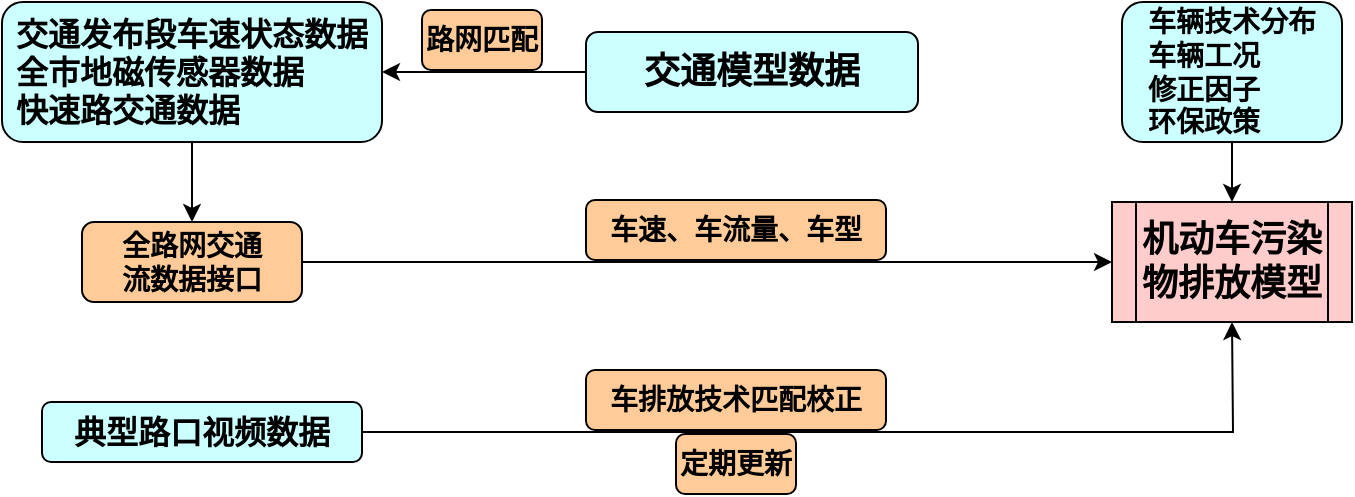 <mxfile version="13.10.4" type="github">
  <diagram id="GiYD4Pt1kG1XvoJve83T" name="Page-1">
    <mxGraphModel dx="868" dy="425" grid="1" gridSize="10" guides="1" tooltips="1" connect="1" arrows="1" fold="1" page="1" pageScale="1" pageWidth="1169" pageHeight="827" math="0" shadow="0">
      <root>
        <mxCell id="0" />
        <mxCell id="1" parent="0" />
        <mxCell id="oQAA3Q_G94C05eEo9cFc-1" style="edgeStyle=orthogonalEdgeStyle;rounded=0;orthogonalLoop=1;jettySize=auto;html=1;exitX=0.5;exitY=1;exitDx=0;exitDy=0;entryX=0.5;entryY=0;entryDx=0;entryDy=0;" parent="1" source="oQAA3Q_G94C05eEo9cFc-2" target="oQAA3Q_G94C05eEo9cFc-4" edge="1">
          <mxGeometry relative="1" as="geometry" />
        </mxCell>
        <mxCell id="oQAA3Q_G94C05eEo9cFc-2" value="&lt;div style=&quot;text-align: left&quot;&gt;&lt;span&gt;&lt;font style=&quot;font-size: 16px&quot;&gt;&lt;b&gt;交通发布段车速状态数据&lt;/b&gt;&lt;/font&gt;&lt;/span&gt;&lt;/div&gt;&lt;div style=&quot;text-align: left&quot;&gt;&lt;span&gt;&lt;font size=&quot;3&quot;&gt;&lt;b&gt;全市地磁传感器数据&lt;/b&gt;&lt;/font&gt;&lt;/span&gt;&lt;/div&gt;&lt;div style=&quot;text-align: left&quot;&gt;&lt;span&gt;&lt;font size=&quot;3&quot;&gt;&lt;b&gt;快速路交通数据&lt;/b&gt;&lt;/font&gt;&lt;/span&gt;&lt;/div&gt;" style="rounded=1;whiteSpace=wrap;html=1;fontSize=12;glass=0;strokeWidth=1;shadow=0;fillColor=#CCFFFF;" parent="1" vertex="1">
          <mxGeometry x="130" y="194" width="190" height="70" as="geometry" />
        </mxCell>
        <mxCell id="oQAA3Q_G94C05eEo9cFc-3" style="edgeStyle=orthogonalEdgeStyle;rounded=0;orthogonalLoop=1;jettySize=auto;html=1;exitX=1;exitY=0.5;exitDx=0;exitDy=0;" parent="1" source="oQAA3Q_G94C05eEo9cFc-4" edge="1">
          <mxGeometry relative="1" as="geometry">
            <mxPoint x="685" y="324" as="targetPoint" />
          </mxGeometry>
        </mxCell>
        <mxCell id="oQAA3Q_G94C05eEo9cFc-4" value="&lt;font style=&quot;font-size: 14px&quot;&gt;&lt;b&gt;全路网交通&lt;br&gt;流数据接口&lt;/b&gt;&lt;/font&gt;" style="rounded=1;whiteSpace=wrap;html=1;fillColor=#FFCC99;" parent="1" vertex="1">
          <mxGeometry x="170" y="304" width="110" height="40" as="geometry" />
        </mxCell>
        <mxCell id="oQAA3Q_G94C05eEo9cFc-5" style="edgeStyle=orthogonalEdgeStyle;rounded=0;orthogonalLoop=1;jettySize=auto;html=1;exitX=1;exitY=0.5;exitDx=0;exitDy=0;entryX=0.5;entryY=1;entryDx=0;entryDy=0;" parent="1" source="oQAA3Q_G94C05eEo9cFc-6" edge="1">
          <mxGeometry relative="1" as="geometry">
            <mxPoint x="745" y="354" as="targetPoint" />
          </mxGeometry>
        </mxCell>
        <mxCell id="oQAA3Q_G94C05eEo9cFc-6" value="&lt;font style=&quot;font-size: 16px&quot;&gt;&lt;b&gt;典型路口视频数据&lt;/b&gt;&lt;/font&gt;" style="rounded=1;whiteSpace=wrap;html=1;fontSize=16;fillColor=#CCFFFF;" parent="1" vertex="1">
          <mxGeometry x="150" y="394" width="160" height="30" as="geometry" />
        </mxCell>
        <mxCell id="oQAA3Q_G94C05eEo9cFc-7" style="edgeStyle=orthogonalEdgeStyle;rounded=0;orthogonalLoop=1;jettySize=auto;html=1;exitX=0;exitY=0.5;exitDx=0;exitDy=0;entryX=1;entryY=0.5;entryDx=0;entryDy=0;" parent="1" source="oQAA3Q_G94C05eEo9cFc-8" target="oQAA3Q_G94C05eEo9cFc-2" edge="1">
          <mxGeometry relative="1" as="geometry" />
        </mxCell>
        <mxCell id="oQAA3Q_G94C05eEo9cFc-8" value="&lt;div&gt;&lt;/div&gt;&lt;font style=&quot;font-size: 18px&quot;&gt;&lt;div&gt;&lt;/div&gt;&lt;b&gt;交通模型数据&lt;/b&gt;&lt;br&gt;&lt;/font&gt;" style="rounded=1;whiteSpace=wrap;html=1;align=center;fillColor=#CCFFFF;" parent="1" vertex="1">
          <mxGeometry x="422" y="209" width="166" height="40" as="geometry" />
        </mxCell>
        <mxCell id="oQAA3Q_G94C05eEo9cFc-9" value="&lt;font style=&quot;font-size: 14px&quot;&gt;&lt;b&gt;车速、车流量、车型&lt;/b&gt;&lt;/font&gt;" style="rounded=1;whiteSpace=wrap;html=1;fillColor=#FFCC99;" parent="1" vertex="1">
          <mxGeometry x="422" y="293" width="150" height="30" as="geometry" />
        </mxCell>
        <mxCell id="oQAA3Q_G94C05eEo9cFc-10" style="edgeStyle=orthogonalEdgeStyle;rounded=0;orthogonalLoop=1;jettySize=auto;html=1;exitX=0.5;exitY=1;exitDx=0;exitDy=0;entryX=0.5;entryY=0;entryDx=0;entryDy=0;" parent="1" source="oQAA3Q_G94C05eEo9cFc-11" edge="1">
          <mxGeometry relative="1" as="geometry">
            <mxPoint x="745" y="294" as="targetPoint" />
          </mxGeometry>
        </mxCell>
        <mxCell id="oQAA3Q_G94C05eEo9cFc-11" value="&lt;div style=&quot;text-align: left&quot;&gt;&lt;span style=&quot;font-size: 14px&quot;&gt;&lt;b&gt;车辆技术分布&lt;/b&gt;&lt;/span&gt;&lt;/div&gt;&lt;font style=&quot;font-size: 14px&quot;&gt;&lt;b&gt;&lt;div style=&quot;text-align: left&quot;&gt;&lt;span&gt;车辆工况&lt;/span&gt;&lt;/div&gt;&lt;div style=&quot;text-align: left&quot;&gt;&lt;span&gt;修正因子&lt;/span&gt;&lt;/div&gt;&lt;div style=&quot;text-align: left&quot;&gt;&lt;span&gt;环保政策&lt;/span&gt;&lt;/div&gt;&lt;/b&gt;&lt;/font&gt;" style="rounded=1;whiteSpace=wrap;html=1;fillColor=#CCFFFF;" parent="1" vertex="1">
          <mxGeometry x="690" y="194" width="110" height="70" as="geometry" />
        </mxCell>
        <mxCell id="oQAA3Q_G94C05eEo9cFc-12" value="&lt;font style=&quot;font-size: 14px&quot;&gt;&lt;b&gt;车排放技术匹配校正&lt;/b&gt;&lt;/font&gt;" style="rounded=1;whiteSpace=wrap;html=1;fillColor=#FFCC99;" parent="1" vertex="1">
          <mxGeometry x="422" y="378" width="150" height="30" as="geometry" />
        </mxCell>
        <mxCell id="oQAA3Q_G94C05eEo9cFc-13" value="&lt;font style=&quot;font-size: 14px&quot;&gt;&lt;b&gt;路网匹配&lt;/b&gt;&lt;/font&gt;" style="rounded=1;whiteSpace=wrap;html=1;fillColor=#FFCC99;" parent="1" vertex="1">
          <mxGeometry x="340" y="198" width="60" height="30" as="geometry" />
        </mxCell>
        <mxCell id="oQAA3Q_G94C05eEo9cFc-14" value="&lt;font style=&quot;font-size: 14px&quot;&gt;&lt;b&gt;定期更新&lt;/b&gt;&lt;/font&gt;" style="rounded=1;whiteSpace=wrap;html=1;fillColor=#FFCC99;" parent="1" vertex="1">
          <mxGeometry x="467" y="410" width="60" height="30" as="geometry" />
        </mxCell>
        <mxCell id="oQAA3Q_G94C05eEo9cFc-20" value="&lt;font style=&quot;font-size: 18px&quot;&gt;&lt;b&gt;机动车污染物排放模型&lt;/b&gt;&lt;/font&gt;" style="shape=process;whiteSpace=wrap;html=1;backgroundOutline=1;fillColor=#FFCCCC;" parent="1" vertex="1">
          <mxGeometry x="685" y="294" width="120" height="60" as="geometry" />
        </mxCell>
      </root>
    </mxGraphModel>
  </diagram>
</mxfile>
